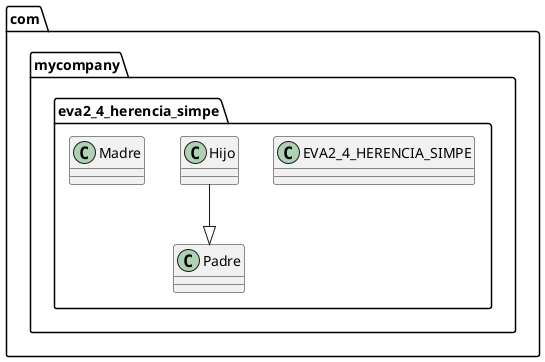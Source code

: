 @startuml
class com.mycompany.eva2_4_herencia_simpe.EVA2_4_HERENCIA_SIMPE
class com.mycompany.eva2_4_herencia_simpe.Hijo
class com.mycompany.eva2_4_herencia_simpe.Madre
class com.mycompany.eva2_4_herencia_simpe.Padre
com.mycompany.eva2_4_herencia_simpe.Hijo --|> com.mycompany.eva2_4_herencia_simpe.Padre
@enduml